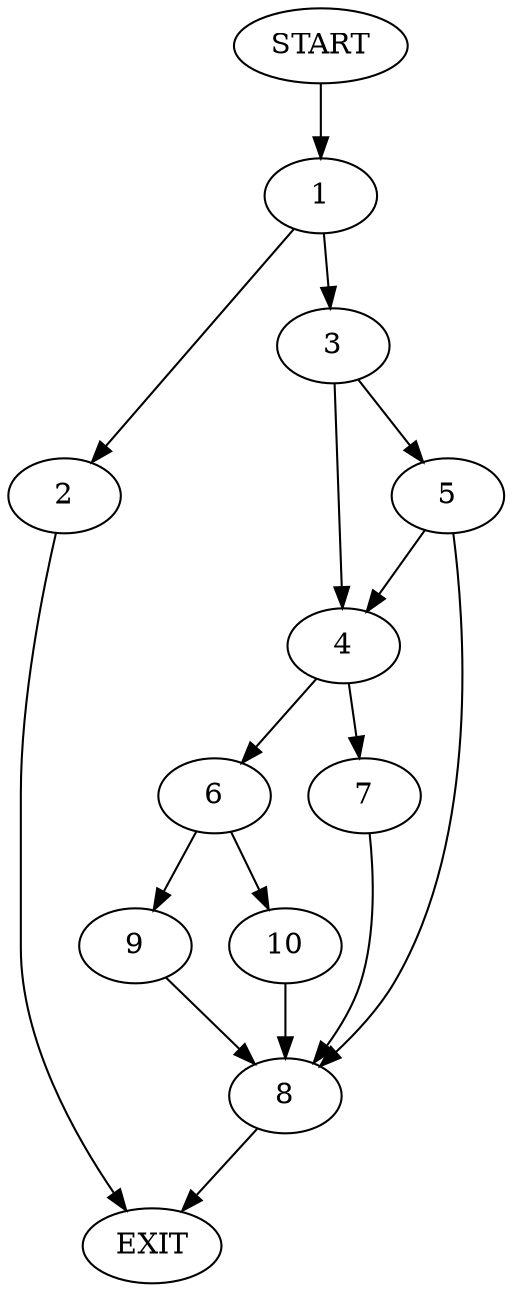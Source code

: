 digraph {
0 [label="START"]
11 [label="EXIT"]
0 -> 1
1 -> 2
1 -> 3
2 -> 11
3 -> 4
3 -> 5
4 -> 6
4 -> 7
5 -> 8
5 -> 4
8 -> 11
6 -> 9
6 -> 10
7 -> 8
10 -> 8
9 -> 8
}
